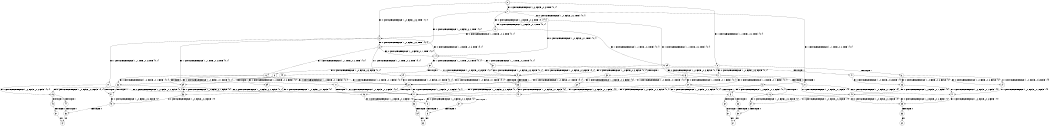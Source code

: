 digraph BCG {
size = "7, 10.5";
center = TRUE;
node [shape = circle];
0 [peripheries = 2];
0 -> 1 [label = "EX !0 !ATOMIC_EXCH_BRANCH (1, +0, FALSE, +0, 3, TRUE) !{0, 1}"];
0 -> 2 [label = "EX !1 !ATOMIC_EXCH_BRANCH (1, +1, TRUE, +0, 2, TRUE) !{0, 1}"];
0 -> 3 [label = "EX !0 !ATOMIC_EXCH_BRANCH (1, +0, FALSE, +0, 3, TRUE) !{0, 1}"];
1 -> 4 [label = "EX !0 !ATOMIC_EXCH_BRANCH (1, +0, FALSE, +0, 2, TRUE) !{0, 1}"];
1 -> 5 [label = "EX !1 !ATOMIC_EXCH_BRANCH (1, +1, TRUE, +0, 2, TRUE) !{0, 1}"];
1 -> 6 [label = "EX !0 !ATOMIC_EXCH_BRANCH (1, +0, FALSE, +0, 2, TRUE) !{0, 1}"];
2 -> 7 [label = "EX !0 !ATOMIC_EXCH_BRANCH (1, +0, FALSE, +0, 3, FALSE) !{0, 1}"];
2 -> 8 [label = "TERMINATE !1"];
2 -> 9 [label = "EX !0 !ATOMIC_EXCH_BRANCH (1, +0, FALSE, +0, 3, FALSE) !{0, 1}"];
3 -> 10 [label = "EX !1 !ATOMIC_EXCH_BRANCH (1, +1, TRUE, +0, 2, TRUE) !{0, 1}"];
3 -> 6 [label = "EX !0 !ATOMIC_EXCH_BRANCH (1, +0, FALSE, +0, 2, TRUE) !{0, 1}"];
3 -> 11 [label = "EX !1 !ATOMIC_EXCH_BRANCH (1, +1, TRUE, +0, 2, TRUE) !{0, 1}"];
4 -> 12 [label = "EX !0 !ATOMIC_EXCH_BRANCH (1, +0, FALSE, +0, 1, TRUE) !{0, 1}"];
4 -> 13 [label = "EX !1 !ATOMIC_EXCH_BRANCH (1, +1, TRUE, +0, 2, TRUE) !{0, 1}"];
4 -> 14 [label = "EX !0 !ATOMIC_EXCH_BRANCH (1, +0, FALSE, +0, 1, TRUE) !{0, 1}"];
5 -> 15 [label = "EX !0 !ATOMIC_EXCH_BRANCH (1, +0, FALSE, +0, 2, FALSE) !{0, 1}"];
5 -> 16 [label = "TERMINATE !1"];
5 -> 17 [label = "EX !0 !ATOMIC_EXCH_BRANCH (1, +0, FALSE, +0, 2, FALSE) !{0, 1}"];
6 -> 18 [label = "EX !1 !ATOMIC_EXCH_BRANCH (1, +1, TRUE, +0, 2, TRUE) !{0, 1}"];
6 -> 14 [label = "EX !0 !ATOMIC_EXCH_BRANCH (1, +0, FALSE, +0, 1, TRUE) !{0, 1}"];
6 -> 19 [label = "EX !1 !ATOMIC_EXCH_BRANCH (1, +1, TRUE, +0, 2, TRUE) !{0, 1}"];
7 -> 20 [label = "EX !0 !ATOMIC_EXCH_BRANCH (1, +0, FALSE, +0, 1, FALSE) !{0, 1}"];
7 -> 21 [label = "TERMINATE !1"];
7 -> 22 [label = "EX !0 !ATOMIC_EXCH_BRANCH (1, +0, FALSE, +0, 1, FALSE) !{0, 1}"];
8 -> 23 [label = "EX !0 !ATOMIC_EXCH_BRANCH (1, +0, FALSE, +0, 3, FALSE) !{0}"];
8 -> 24 [label = "EX !0 !ATOMIC_EXCH_BRANCH (1, +0, FALSE, +0, 3, FALSE) !{0}"];
9 -> 22 [label = "EX !0 !ATOMIC_EXCH_BRANCH (1, +0, FALSE, +0, 1, FALSE) !{0, 1}"];
9 -> 25 [label = "TERMINATE !1"];
10 -> 26 [label = "EX !0 !ATOMIC_EXCH_BRANCH (1, +0, FALSE, +0, 2, FALSE) !{0, 1}"];
10 -> 27 [label = "TERMINATE !1"];
10 -> 17 [label = "EX !0 !ATOMIC_EXCH_BRANCH (1, +0, FALSE, +0, 2, FALSE) !{0, 1}"];
11 -> 17 [label = "EX !0 !ATOMIC_EXCH_BRANCH (1, +0, FALSE, +0, 2, FALSE) !{0, 1}"];
11 -> 28 [label = "TERMINATE !1"];
12 -> 1 [label = "EX !0 !ATOMIC_EXCH_BRANCH (1, +0, FALSE, +0, 3, TRUE) !{0, 1}"];
12 -> 29 [label = "EX !1 !ATOMIC_EXCH_BRANCH (1, +1, TRUE, +0, 2, TRUE) !{0, 1}"];
12 -> 3 [label = "EX !0 !ATOMIC_EXCH_BRANCH (1, +0, FALSE, +0, 3, TRUE) !{0, 1}"];
13 -> 20 [label = "EX !0 !ATOMIC_EXCH_BRANCH (1, +0, FALSE, +0, 1, FALSE) !{0, 1}"];
13 -> 21 [label = "TERMINATE !1"];
13 -> 22 [label = "EX !0 !ATOMIC_EXCH_BRANCH (1, +0, FALSE, +0, 1, FALSE) !{0, 1}"];
14 -> 30 [label = "EX !1 !ATOMIC_EXCH_BRANCH (1, +1, TRUE, +0, 2, TRUE) !{0, 1}"];
14 -> 3 [label = "EX !0 !ATOMIC_EXCH_BRANCH (1, +0, FALSE, +0, 3, TRUE) !{0, 1}"];
14 -> 31 [label = "EX !1 !ATOMIC_EXCH_BRANCH (1, +1, TRUE, +0, 2, TRUE) !{0, 1}"];
15 -> 32 [label = "TERMINATE !0"];
15 -> 33 [label = "TERMINATE !1"];
16 -> 34 [label = "EX !0 !ATOMIC_EXCH_BRANCH (1, +0, FALSE, +0, 2, FALSE) !{0}"];
16 -> 35 [label = "EX !0 !ATOMIC_EXCH_BRANCH (1, +0, FALSE, +0, 2, FALSE) !{0}"];
17 -> 36 [label = "TERMINATE !0"];
17 -> 37 [label = "TERMINATE !1"];
18 -> 38 [label = "EX !0 !ATOMIC_EXCH_BRANCH (1, +0, FALSE, +0, 1, FALSE) !{0, 1}"];
18 -> 39 [label = "TERMINATE !1"];
18 -> 22 [label = "EX !0 !ATOMIC_EXCH_BRANCH (1, +0, FALSE, +0, 1, FALSE) !{0, 1}"];
19 -> 22 [label = "EX !0 !ATOMIC_EXCH_BRANCH (1, +0, FALSE, +0, 1, FALSE) !{0, 1}"];
19 -> 25 [label = "TERMINATE !1"];
20 -> 15 [label = "EX !0 !ATOMIC_EXCH_BRANCH (1, +0, FALSE, +0, 2, FALSE) !{0, 1}"];
20 -> 16 [label = "TERMINATE !1"];
20 -> 17 [label = "EX !0 !ATOMIC_EXCH_BRANCH (1, +0, FALSE, +0, 2, FALSE) !{0, 1}"];
21 -> 40 [label = "EX !0 !ATOMIC_EXCH_BRANCH (1, +0, FALSE, +0, 1, FALSE) !{0}"];
21 -> 41 [label = "EX !0 !ATOMIC_EXCH_BRANCH (1, +0, FALSE, +0, 1, FALSE) !{0}"];
22 -> 17 [label = "EX !0 !ATOMIC_EXCH_BRANCH (1, +0, FALSE, +0, 2, FALSE) !{0, 1}"];
22 -> 28 [label = "TERMINATE !1"];
23 -> 40 [label = "EX !0 !ATOMIC_EXCH_BRANCH (1, +0, FALSE, +0, 1, FALSE) !{0}"];
23 -> 41 [label = "EX !0 !ATOMIC_EXCH_BRANCH (1, +0, FALSE, +0, 1, FALSE) !{0}"];
24 -> 41 [label = "EX !0 !ATOMIC_EXCH_BRANCH (1, +0, FALSE, +0, 1, FALSE) !{0}"];
25 -> 42 [label = "EX !0 !ATOMIC_EXCH_BRANCH (1, +0, FALSE, +0, 1, FALSE) !{0}"];
26 -> 43 [label = "TERMINATE !0"];
26 -> 44 [label = "TERMINATE !1"];
27 -> 45 [label = "EX !0 !ATOMIC_EXCH_BRANCH (1, +0, FALSE, +0, 2, FALSE) !{0}"];
28 -> 46 [label = "EX !0 !ATOMIC_EXCH_BRANCH (1, +0, FALSE, +0, 2, FALSE) !{0}"];
29 -> 7 [label = "EX !0 !ATOMIC_EXCH_BRANCH (1, +0, FALSE, +0, 3, FALSE) !{0, 1}"];
29 -> 47 [label = "TERMINATE !1"];
29 -> 9 [label = "EX !0 !ATOMIC_EXCH_BRANCH (1, +0, FALSE, +0, 3, FALSE) !{0, 1}"];
30 -> 48 [label = "EX !0 !ATOMIC_EXCH_BRANCH (1, +0, FALSE, +0, 3, FALSE) !{0, 1}"];
30 -> 49 [label = "TERMINATE !1"];
30 -> 9 [label = "EX !0 !ATOMIC_EXCH_BRANCH (1, +0, FALSE, +0, 3, FALSE) !{0, 1}"];
31 -> 9 [label = "EX !0 !ATOMIC_EXCH_BRANCH (1, +0, FALSE, +0, 3, FALSE) !{0, 1}"];
31 -> 50 [label = "TERMINATE !1"];
32 -> 51 [label = "TERMINATE !1"];
33 -> 52 [label = "TERMINATE !0"];
34 -> 52 [label = "TERMINATE !0"];
35 -> 53 [label = "TERMINATE !0"];
36 -> 54 [label = "TERMINATE !1"];
37 -> 55 [label = "TERMINATE !0"];
38 -> 26 [label = "EX !0 !ATOMIC_EXCH_BRANCH (1, +0, FALSE, +0, 2, FALSE) !{0, 1}"];
38 -> 27 [label = "TERMINATE !1"];
38 -> 17 [label = "EX !0 !ATOMIC_EXCH_BRANCH (1, +0, FALSE, +0, 2, FALSE) !{0, 1}"];
39 -> 56 [label = "EX !0 !ATOMIC_EXCH_BRANCH (1, +0, FALSE, +0, 1, FALSE) !{0}"];
40 -> 34 [label = "EX !0 !ATOMIC_EXCH_BRANCH (1, +0, FALSE, +0, 2, FALSE) !{0}"];
40 -> 35 [label = "EX !0 !ATOMIC_EXCH_BRANCH (1, +0, FALSE, +0, 2, FALSE) !{0}"];
41 -> 35 [label = "EX !0 !ATOMIC_EXCH_BRANCH (1, +0, FALSE, +0, 2, FALSE) !{0}"];
42 -> 46 [label = "EX !0 !ATOMIC_EXCH_BRANCH (1, +0, FALSE, +0, 2, FALSE) !{0}"];
43 -> 57 [label = "TERMINATE !1"];
44 -> 58 [label = "TERMINATE !0"];
45 -> 58 [label = "TERMINATE !0"];
46 -> 55 [label = "TERMINATE !0"];
47 -> 23 [label = "EX !0 !ATOMIC_EXCH_BRANCH (1, +0, FALSE, +0, 3, FALSE) !{0}"];
47 -> 24 [label = "EX !0 !ATOMIC_EXCH_BRANCH (1, +0, FALSE, +0, 3, FALSE) !{0}"];
48 -> 38 [label = "EX !0 !ATOMIC_EXCH_BRANCH (1, +0, FALSE, +0, 1, FALSE) !{0, 1}"];
48 -> 39 [label = "TERMINATE !1"];
48 -> 22 [label = "EX !0 !ATOMIC_EXCH_BRANCH (1, +0, FALSE, +0, 1, FALSE) !{0, 1}"];
49 -> 59 [label = "EX !0 !ATOMIC_EXCH_BRANCH (1, +0, FALSE, +0, 3, FALSE) !{0}"];
50 -> 60 [label = "EX !0 !ATOMIC_EXCH_BRANCH (1, +0, FALSE, +0, 3, FALSE) !{0}"];
51 -> 61 [label = "exit"];
52 -> 61 [label = "exit"];
53 -> 62 [label = "exit"];
54 -> 63 [label = "exit"];
55 -> 63 [label = "exit"];
56 -> 45 [label = "EX !0 !ATOMIC_EXCH_BRANCH (1, +0, FALSE, +0, 2, FALSE) !{0}"];
57 -> 64 [label = "exit"];
58 -> 64 [label = "exit"];
59 -> 56 [label = "EX !0 !ATOMIC_EXCH_BRANCH (1, +0, FALSE, +0, 1, FALSE) !{0}"];
60 -> 42 [label = "EX !0 !ATOMIC_EXCH_BRANCH (1, +0, FALSE, +0, 1, FALSE) !{0}"];
}
